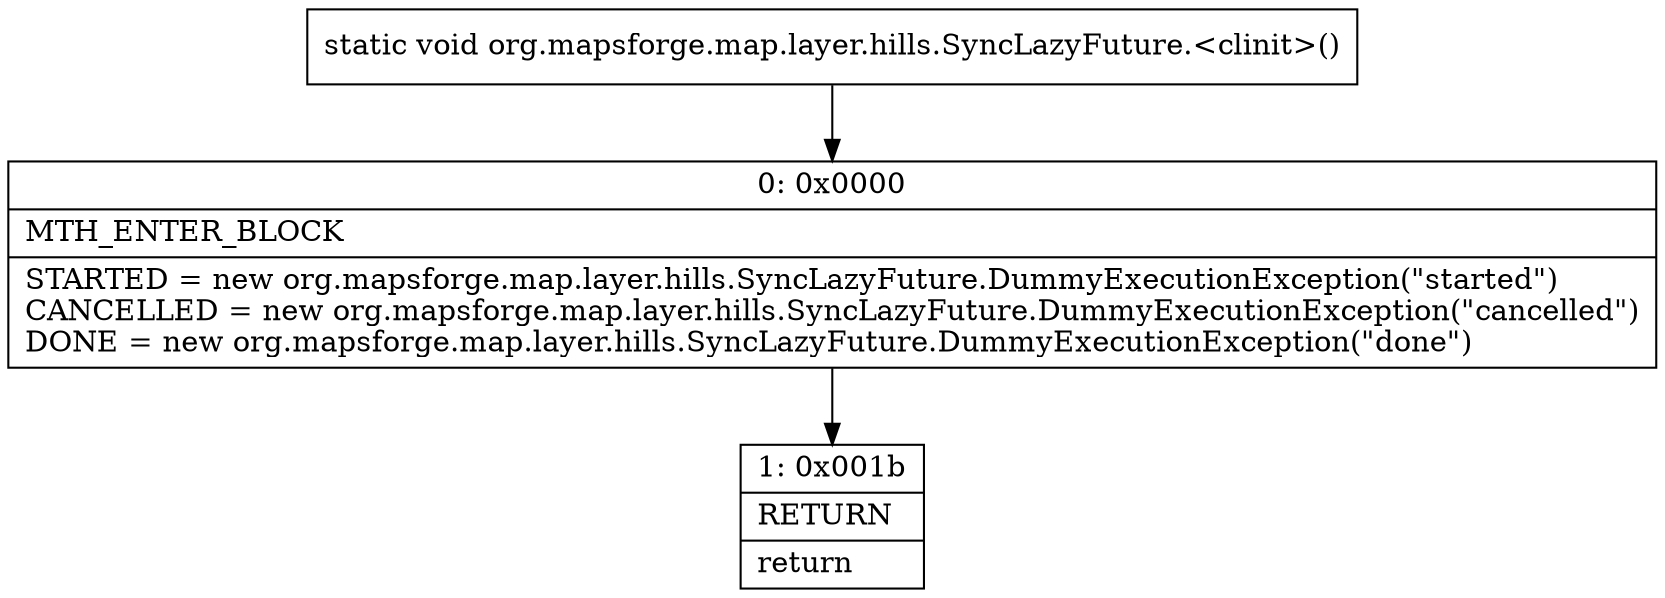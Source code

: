 digraph "CFG fororg.mapsforge.map.layer.hills.SyncLazyFuture.\<clinit\>()V" {
Node_0 [shape=record,label="{0\:\ 0x0000|MTH_ENTER_BLOCK\l|STARTED = new org.mapsforge.map.layer.hills.SyncLazyFuture.DummyExecutionException(\"started\")\lCANCELLED = new org.mapsforge.map.layer.hills.SyncLazyFuture.DummyExecutionException(\"cancelled\")\lDONE = new org.mapsforge.map.layer.hills.SyncLazyFuture.DummyExecutionException(\"done\")\l}"];
Node_1 [shape=record,label="{1\:\ 0x001b|RETURN\l|return\l}"];
MethodNode[shape=record,label="{static void org.mapsforge.map.layer.hills.SyncLazyFuture.\<clinit\>() }"];
MethodNode -> Node_0;
Node_0 -> Node_1;
}

